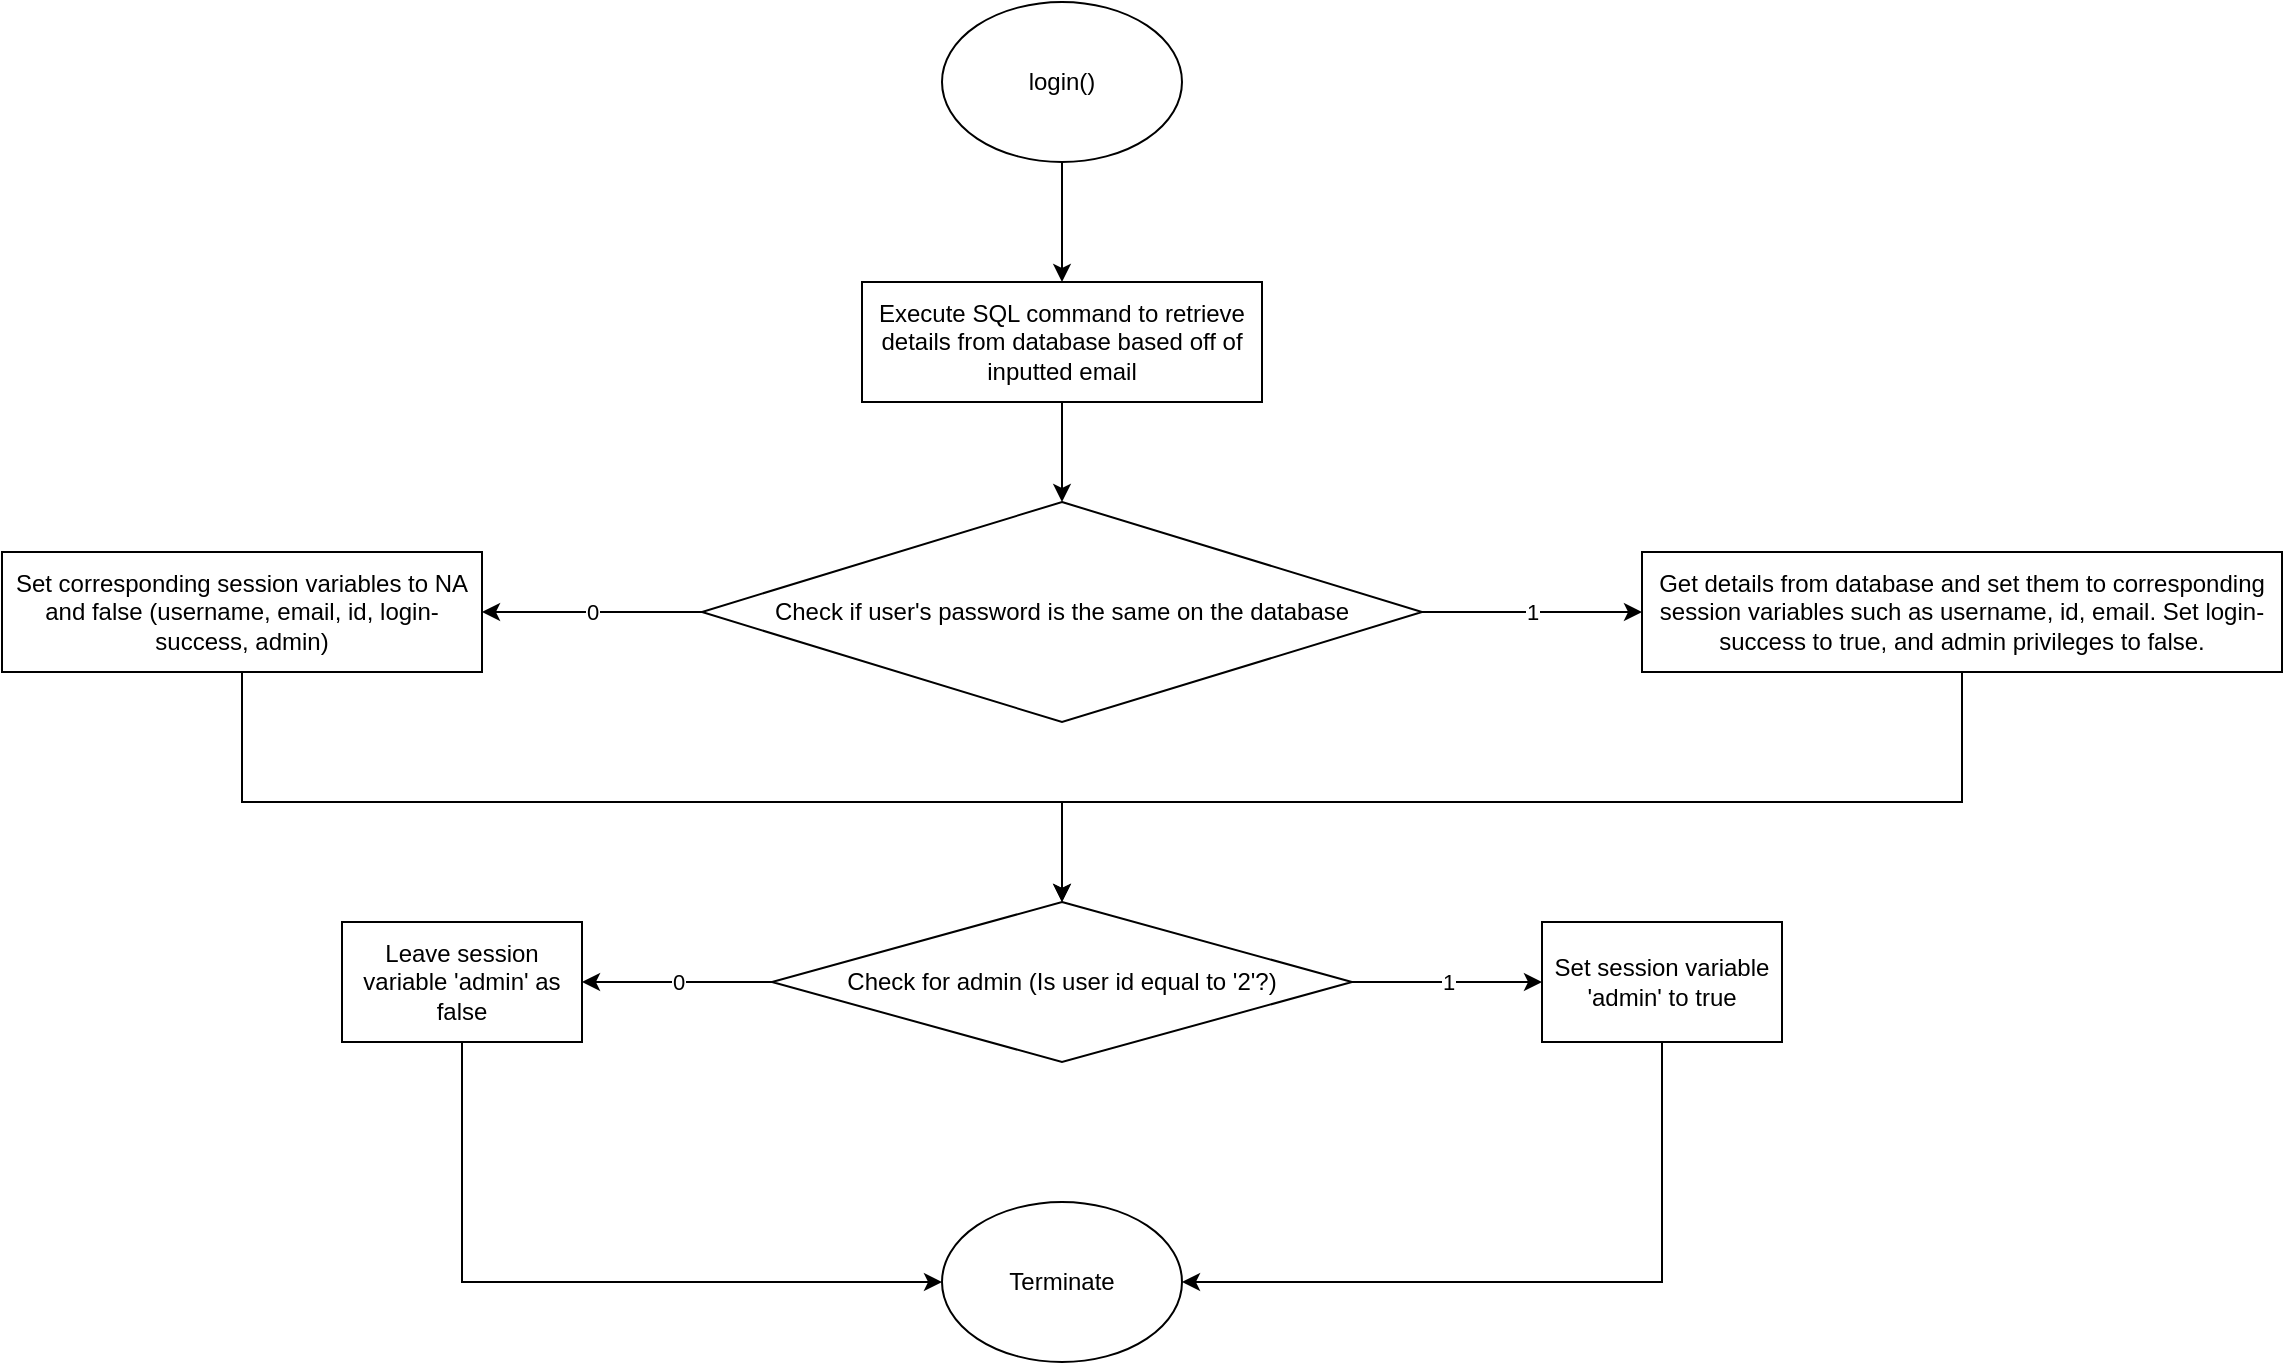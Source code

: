 <mxfile version="26.2.2">
  <diagram name="Page-1" id="-EaIc1r_1OZWt6zHTWu7">
    <mxGraphModel dx="1320" dy="980" grid="1" gridSize="10" guides="1" tooltips="1" connect="1" arrows="1" fold="1" page="1" pageScale="1" pageWidth="1200" pageHeight="1600" math="0" shadow="0">
      <root>
        <mxCell id="0" />
        <mxCell id="1" parent="0" />
        <mxCell id="D6ddZSGrY7hKn4S5XoUP-3" value="" style="edgeStyle=orthogonalEdgeStyle;rounded=0;orthogonalLoop=1;jettySize=auto;html=1;" edge="1" parent="1" source="D6ddZSGrY7hKn4S5XoUP-1" target="D6ddZSGrY7hKn4S5XoUP-2">
          <mxGeometry relative="1" as="geometry" />
        </mxCell>
        <mxCell id="D6ddZSGrY7hKn4S5XoUP-1" value="login()" style="ellipse;whiteSpace=wrap;html=1;" vertex="1" parent="1">
          <mxGeometry x="540" y="240" width="120" height="80" as="geometry" />
        </mxCell>
        <mxCell id="D6ddZSGrY7hKn4S5XoUP-5" value="" style="edgeStyle=orthogonalEdgeStyle;rounded=0;orthogonalLoop=1;jettySize=auto;html=1;" edge="1" parent="1" source="D6ddZSGrY7hKn4S5XoUP-2" target="D6ddZSGrY7hKn4S5XoUP-4">
          <mxGeometry relative="1" as="geometry" />
        </mxCell>
        <mxCell id="D6ddZSGrY7hKn4S5XoUP-2" value="Execute SQL command to retrieve details from database based off of inputted email" style="rounded=0;whiteSpace=wrap;html=1;" vertex="1" parent="1">
          <mxGeometry x="500" y="380" width="200" height="60" as="geometry" />
        </mxCell>
        <mxCell id="D6ddZSGrY7hKn4S5XoUP-7" value="0" style="edgeStyle=orthogonalEdgeStyle;rounded=0;orthogonalLoop=1;jettySize=auto;html=1;" edge="1" parent="1" source="D6ddZSGrY7hKn4S5XoUP-4" target="D6ddZSGrY7hKn4S5XoUP-6">
          <mxGeometry relative="1" as="geometry" />
        </mxCell>
        <mxCell id="D6ddZSGrY7hKn4S5XoUP-9" value="1" style="edgeStyle=orthogonalEdgeStyle;rounded=0;orthogonalLoop=1;jettySize=auto;html=1;" edge="1" parent="1" source="D6ddZSGrY7hKn4S5XoUP-4" target="D6ddZSGrY7hKn4S5XoUP-8">
          <mxGeometry relative="1" as="geometry" />
        </mxCell>
        <mxCell id="D6ddZSGrY7hKn4S5XoUP-4" value="Check if user&#39;s password is the same on the database" style="rhombus;whiteSpace=wrap;html=1;" vertex="1" parent="1">
          <mxGeometry x="420" y="490" width="360" height="110" as="geometry" />
        </mxCell>
        <mxCell id="D6ddZSGrY7hKn4S5XoUP-13" style="edgeStyle=orthogonalEdgeStyle;rounded=0;orthogonalLoop=1;jettySize=auto;html=1;entryX=0.5;entryY=0;entryDx=0;entryDy=0;" edge="1" parent="1" source="D6ddZSGrY7hKn4S5XoUP-6" target="D6ddZSGrY7hKn4S5XoUP-12">
          <mxGeometry relative="1" as="geometry">
            <Array as="points">
              <mxPoint x="190" y="640" />
              <mxPoint x="600" y="640" />
            </Array>
          </mxGeometry>
        </mxCell>
        <mxCell id="D6ddZSGrY7hKn4S5XoUP-6" value="Set corresponding session variables to NA and false (username, email, id, login-success, admin)" style="rounded=0;whiteSpace=wrap;html=1;" vertex="1" parent="1">
          <mxGeometry x="70" y="515" width="240" height="60" as="geometry" />
        </mxCell>
        <mxCell id="D6ddZSGrY7hKn4S5XoUP-14" style="edgeStyle=orthogonalEdgeStyle;rounded=0;orthogonalLoop=1;jettySize=auto;html=1;entryX=0.5;entryY=0;entryDx=0;entryDy=0;" edge="1" parent="1" source="D6ddZSGrY7hKn4S5XoUP-8" target="D6ddZSGrY7hKn4S5XoUP-12">
          <mxGeometry relative="1" as="geometry">
            <Array as="points">
              <mxPoint x="1050" y="640" />
              <mxPoint x="600" y="640" />
            </Array>
          </mxGeometry>
        </mxCell>
        <mxCell id="D6ddZSGrY7hKn4S5XoUP-8" value="Get details from database and set them to corresponding session variables such as username, id, email. Set login-success to true, and admin privileges to false." style="rounded=0;whiteSpace=wrap;html=1;" vertex="1" parent="1">
          <mxGeometry x="890" y="515" width="320" height="60" as="geometry" />
        </mxCell>
        <mxCell id="D6ddZSGrY7hKn4S5XoUP-17" value="0" style="edgeStyle=orthogonalEdgeStyle;rounded=0;orthogonalLoop=1;jettySize=auto;html=1;" edge="1" parent="1" source="D6ddZSGrY7hKn4S5XoUP-12" target="D6ddZSGrY7hKn4S5XoUP-16">
          <mxGeometry relative="1" as="geometry" />
        </mxCell>
        <mxCell id="D6ddZSGrY7hKn4S5XoUP-18" value="1" style="edgeStyle=orthogonalEdgeStyle;rounded=0;orthogonalLoop=1;jettySize=auto;html=1;" edge="1" parent="1" source="D6ddZSGrY7hKn4S5XoUP-12" target="D6ddZSGrY7hKn4S5XoUP-15">
          <mxGeometry relative="1" as="geometry" />
        </mxCell>
        <mxCell id="D6ddZSGrY7hKn4S5XoUP-12" value="Check for admin (Is user id equal to &#39;2&#39;?)" style="rhombus;whiteSpace=wrap;html=1;" vertex="1" parent="1">
          <mxGeometry x="455" y="690" width="290" height="80" as="geometry" />
        </mxCell>
        <mxCell id="D6ddZSGrY7hKn4S5XoUP-21" style="edgeStyle=orthogonalEdgeStyle;rounded=0;orthogonalLoop=1;jettySize=auto;html=1;entryX=1;entryY=0.5;entryDx=0;entryDy=0;" edge="1" parent="1" source="D6ddZSGrY7hKn4S5XoUP-15" target="D6ddZSGrY7hKn4S5XoUP-19">
          <mxGeometry relative="1" as="geometry">
            <Array as="points">
              <mxPoint x="900" y="880" />
            </Array>
          </mxGeometry>
        </mxCell>
        <mxCell id="D6ddZSGrY7hKn4S5XoUP-15" value="Set session variable &#39;admin&#39; to true" style="rounded=0;whiteSpace=wrap;html=1;" vertex="1" parent="1">
          <mxGeometry x="840" y="700" width="120" height="60" as="geometry" />
        </mxCell>
        <mxCell id="D6ddZSGrY7hKn4S5XoUP-20" style="edgeStyle=orthogonalEdgeStyle;rounded=0;orthogonalLoop=1;jettySize=auto;html=1;entryX=0;entryY=0.5;entryDx=0;entryDy=0;" edge="1" parent="1" source="D6ddZSGrY7hKn4S5XoUP-16" target="D6ddZSGrY7hKn4S5XoUP-19">
          <mxGeometry relative="1" as="geometry">
            <Array as="points">
              <mxPoint x="300" y="880" />
            </Array>
          </mxGeometry>
        </mxCell>
        <mxCell id="D6ddZSGrY7hKn4S5XoUP-16" value="&lt;span style=&quot;color: rgb(0, 0, 0); font-family: Helvetica; font-size: 12px; font-style: normal; font-variant-ligatures: normal; font-variant-caps: normal; font-weight: 400; letter-spacing: normal; orphans: 2; text-align: center; text-indent: 0px; text-transform: none; widows: 2; word-spacing: 0px; -webkit-text-stroke-width: 0px; white-space: normal; text-decoration-thickness: initial; text-decoration-style: initial; text-decoration-color: initial; float: none; display: inline !important;&quot;&gt;Leave session variable &#39;admin&#39; as false&lt;/span&gt;" style="rounded=0;whiteSpace=wrap;html=1;" vertex="1" parent="1">
          <mxGeometry x="240" y="700" width="120" height="60" as="geometry" />
        </mxCell>
        <mxCell id="D6ddZSGrY7hKn4S5XoUP-19" value="Terminate" style="ellipse;whiteSpace=wrap;html=1;" vertex="1" parent="1">
          <mxGeometry x="540" y="840" width="120" height="80" as="geometry" />
        </mxCell>
      </root>
    </mxGraphModel>
  </diagram>
</mxfile>
